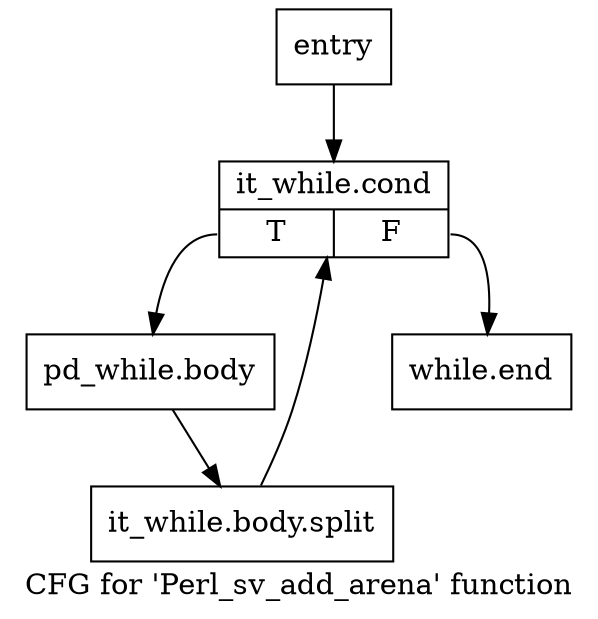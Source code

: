 digraph "CFG for 'Perl_sv_add_arena' function" {
	label="CFG for 'Perl_sv_add_arena' function";

	Node0x3ad6b60 [shape=record,label="{entry}"];
	Node0x3ad6b60 -> Node0x3ad6bb0;
	Node0x3ad6bb0 [shape=record,label="{it_while.cond|{<s0>T|<s1>F}}"];
	Node0x3ad6bb0:s0 -> Node0x3ad6c00;
	Node0x3ad6bb0:s1 -> Node0x3ad6c50;
	Node0x3ad6c00 [shape=record,label="{pd_while.body}"];
	Node0x3ad6c00 -> Node0x6214700;
	Node0x6214700 [shape=record,label="{it_while.body.split}"];
	Node0x6214700 -> Node0x3ad6bb0;
	Node0x3ad6c50 [shape=record,label="{while.end}"];
}
